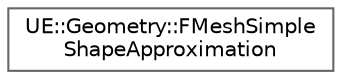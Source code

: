 digraph "Graphical Class Hierarchy"
{
 // INTERACTIVE_SVG=YES
 // LATEX_PDF_SIZE
  bgcolor="transparent";
  edge [fontname=Helvetica,fontsize=10,labelfontname=Helvetica,labelfontsize=10];
  node [fontname=Helvetica,fontsize=10,shape=box,height=0.2,width=0.4];
  rankdir="LR";
  Node0 [id="Node000000",label="UE::Geometry::FMeshSimple\lShapeApproximation",height=0.2,width=0.4,color="grey40", fillcolor="white", style="filled",URL="$d5/d11/classUE_1_1Geometry_1_1FMeshSimpleShapeApproximation.html",tooltip="FMeshSimpleShapeApproximation can calculate various \"simple\" shape approximations for a set of meshes..."];
}
